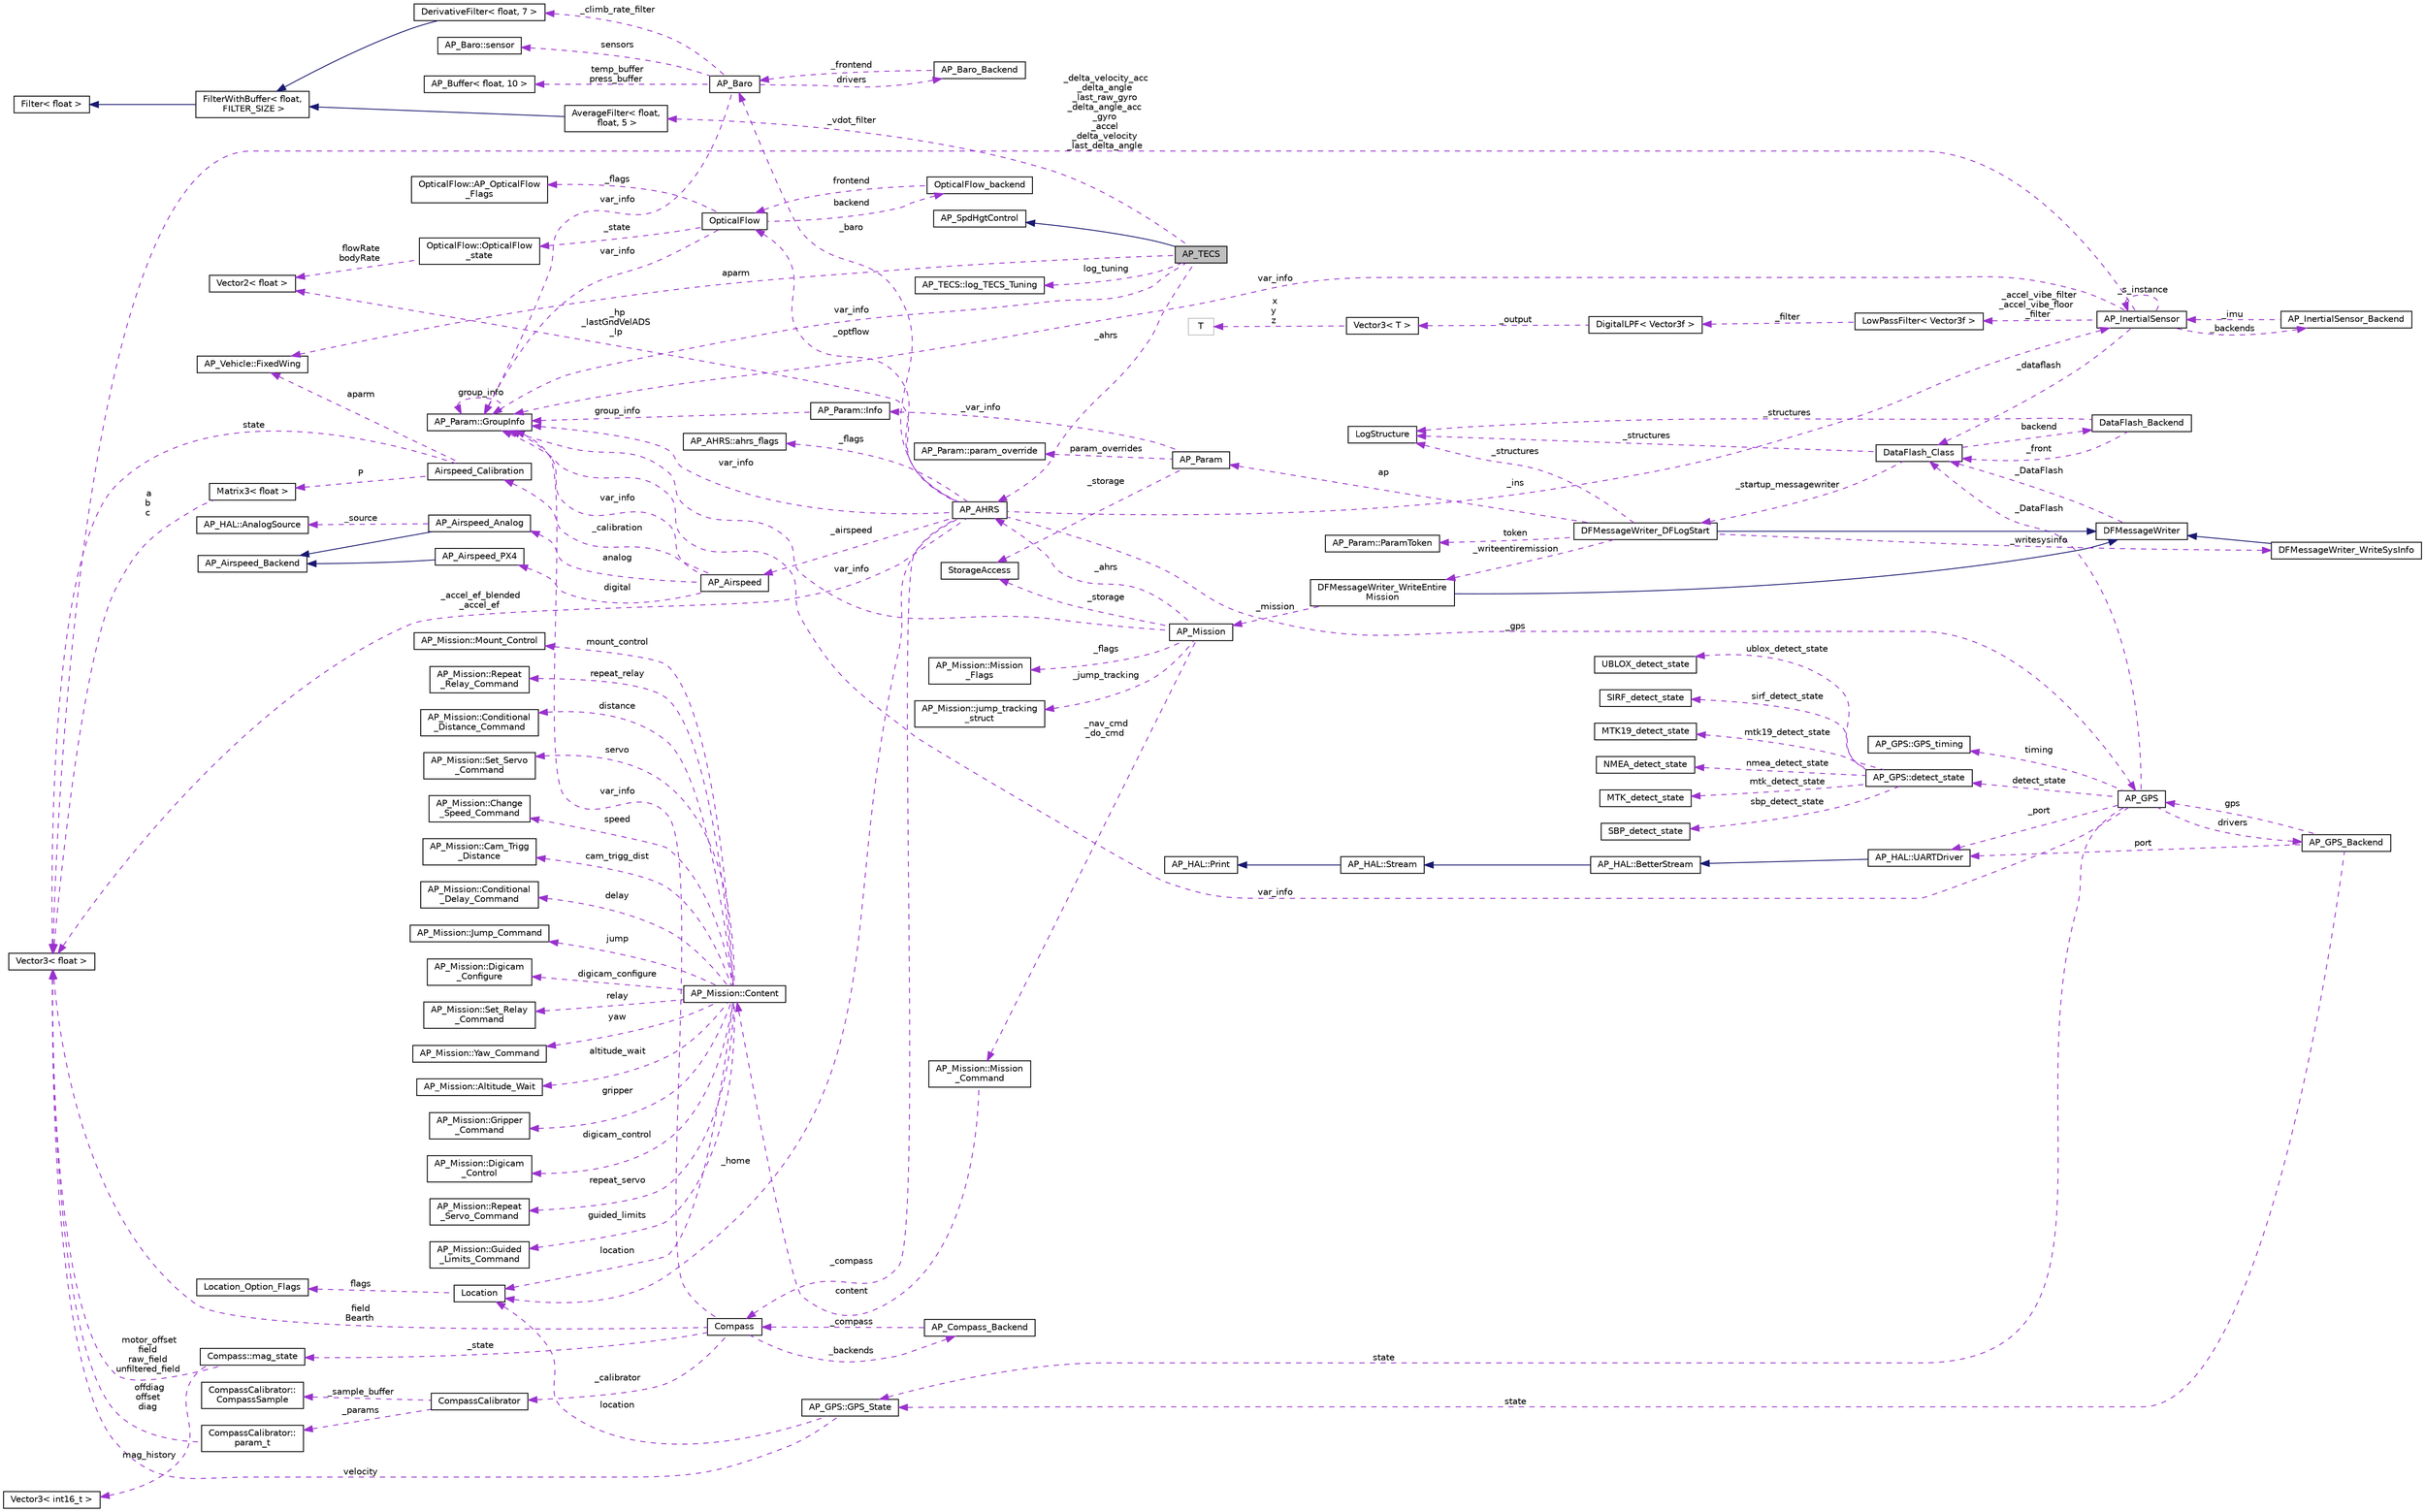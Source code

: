digraph "AP_TECS"
{
 // INTERACTIVE_SVG=YES
  edge [fontname="Helvetica",fontsize="10",labelfontname="Helvetica",labelfontsize="10"];
  node [fontname="Helvetica",fontsize="10",shape=record];
  rankdir="LR";
  Node1 [label="AP_TECS",height=0.2,width=0.4,color="black", fillcolor="grey75", style="filled", fontcolor="black"];
  Node2 -> Node1 [dir="back",color="midnightblue",fontsize="10",style="solid",fontname="Helvetica"];
  Node2 [label="AP_SpdHgtControl",height=0.2,width=0.4,color="black", fillcolor="white", style="filled",URL="$classAP__SpdHgtControl.html"];
  Node3 -> Node1 [dir="back",color="darkorchid3",fontsize="10",style="dashed",label=" log_tuning" ,fontname="Helvetica"];
  Node3 [label="AP_TECS::log_TECS_Tuning",height=0.2,width=0.4,color="black", fillcolor="white", style="filled",URL="$structAP__TECS_1_1log__TECS__Tuning.html"];
  Node4 -> Node1 [dir="back",color="darkorchid3",fontsize="10",style="dashed",label=" _vdot_filter" ,fontname="Helvetica"];
  Node4 [label="AverageFilter\< float,\l float, 5 \>",height=0.2,width=0.4,color="black", fillcolor="white", style="filled",URL="$classAverageFilter.html"];
  Node5 -> Node4 [dir="back",color="midnightblue",fontsize="10",style="solid",fontname="Helvetica"];
  Node5 [label="FilterWithBuffer\< float,\l FILTER_SIZE \>",height=0.2,width=0.4,color="black", fillcolor="white", style="filled",URL="$classFilterWithBuffer.html"];
  Node6 -> Node5 [dir="back",color="midnightblue",fontsize="10",style="solid",fontname="Helvetica"];
  Node6 [label="Filter\< float \>",height=0.2,width=0.4,color="black", fillcolor="white", style="filled",URL="$classFilter.html"];
  Node7 -> Node1 [dir="back",color="darkorchid3",fontsize="10",style="dashed",label=" var_info" ,fontname="Helvetica"];
  Node7 [label="AP_Param::GroupInfo",height=0.2,width=0.4,color="black", fillcolor="white", style="filled",URL="$structAP__Param_1_1GroupInfo.html"];
  Node7 -> Node7 [dir="back",color="darkorchid3",fontsize="10",style="dashed",label=" group_info" ,fontname="Helvetica"];
  Node8 -> Node1 [dir="back",color="darkorchid3",fontsize="10",style="dashed",label=" aparm" ,fontname="Helvetica"];
  Node8 [label="AP_Vehicle::FixedWing",height=0.2,width=0.4,color="black", fillcolor="white", style="filled",URL="$structAP__Vehicle_1_1FixedWing.html"];
  Node9 -> Node1 [dir="back",color="darkorchid3",fontsize="10",style="dashed",label=" _ahrs" ,fontname="Helvetica"];
  Node9 [label="AP_AHRS",height=0.2,width=0.4,color="black", fillcolor="white", style="filled",URL="$classAP__AHRS.html"];
  Node10 -> Node9 [dir="back",color="darkorchid3",fontsize="10",style="dashed",label=" _flags" ,fontname="Helvetica"];
  Node10 [label="AP_AHRS::ahrs_flags",height=0.2,width=0.4,color="black", fillcolor="white", style="filled",URL="$structAP__AHRS_1_1ahrs__flags.html"];
  Node11 -> Node9 [dir="back",color="darkorchid3",fontsize="10",style="dashed",label=" _baro" ,fontname="Helvetica"];
  Node11 [label="AP_Baro",height=0.2,width=0.4,color="black", fillcolor="white", style="filled",URL="$classAP__Baro.html"];
  Node12 -> Node11 [dir="back",color="darkorchid3",fontsize="10",style="dashed",label=" sensors" ,fontname="Helvetica"];
  Node12 [label="AP_Baro::sensor",height=0.2,width=0.4,color="black", fillcolor="white", style="filled",URL="$structAP__Baro_1_1sensor.html"];
  Node13 -> Node11 [dir="back",color="darkorchid3",fontsize="10",style="dashed",label=" temp_buffer\npress_buffer" ,fontname="Helvetica"];
  Node13 [label="AP_Buffer\< float, 10 \>",height=0.2,width=0.4,color="black", fillcolor="white", style="filled",URL="$classAP__Buffer.html"];
  Node14 -> Node11 [dir="back",color="darkorchid3",fontsize="10",style="dashed",label=" _climb_rate_filter" ,fontname="Helvetica"];
  Node14 [label="DerivativeFilter\< float, 7 \>",height=0.2,width=0.4,color="black", fillcolor="white", style="filled",URL="$classDerivativeFilter.html"];
  Node5 -> Node14 [dir="back",color="midnightblue",fontsize="10",style="solid",fontname="Helvetica"];
  Node7 -> Node11 [dir="back",color="darkorchid3",fontsize="10",style="dashed",label=" var_info" ,fontname="Helvetica"];
  Node15 -> Node11 [dir="back",color="darkorchid3",fontsize="10",style="dashed",label=" drivers" ,fontname="Helvetica"];
  Node15 [label="AP_Baro_Backend",height=0.2,width=0.4,color="black", fillcolor="white", style="filled",URL="$classAP__Baro__Backend.html",tooltip="-*- tab-width: 4; Mode: C++; c-basic-offset: 4; indent-tabs-mode: nil -*- "];
  Node11 -> Node15 [dir="back",color="darkorchid3",fontsize="10",style="dashed",label=" _frontend" ,fontname="Helvetica"];
  Node16 -> Node9 [dir="back",color="darkorchid3",fontsize="10",style="dashed",label=" _optflow" ,fontname="Helvetica"];
  Node16 [label="OpticalFlow",height=0.2,width=0.4,color="black", fillcolor="white", style="filled",URL="$classOpticalFlow.html"];
  Node7 -> Node16 [dir="back",color="darkorchid3",fontsize="10",style="dashed",label=" var_info" ,fontname="Helvetica"];
  Node17 -> Node16 [dir="back",color="darkorchid3",fontsize="10",style="dashed",label=" _state" ,fontname="Helvetica"];
  Node17 [label="OpticalFlow::OpticalFlow\l_state",height=0.2,width=0.4,color="black", fillcolor="white", style="filled",URL="$structOpticalFlow_1_1OpticalFlow__state.html"];
  Node18 -> Node17 [dir="back",color="darkorchid3",fontsize="10",style="dashed",label=" flowRate\nbodyRate" ,fontname="Helvetica"];
  Node18 [label="Vector2\< float \>",height=0.2,width=0.4,color="black", fillcolor="white", style="filled",URL="$structVector2.html"];
  Node19 -> Node16 [dir="back",color="darkorchid3",fontsize="10",style="dashed",label=" backend" ,fontname="Helvetica"];
  Node19 [label="OpticalFlow_backend",height=0.2,width=0.4,color="black", fillcolor="white", style="filled",URL="$classOpticalFlow__backend.html"];
  Node16 -> Node19 [dir="back",color="darkorchid3",fontsize="10",style="dashed",label=" frontend" ,fontname="Helvetica"];
  Node20 -> Node16 [dir="back",color="darkorchid3",fontsize="10",style="dashed",label=" _flags" ,fontname="Helvetica"];
  Node20 [label="OpticalFlow::AP_OpticalFlow\l_Flags",height=0.2,width=0.4,color="black", fillcolor="white", style="filled",URL="$structOpticalFlow_1_1AP__OpticalFlow__Flags.html"];
  Node7 -> Node9 [dir="back",color="darkorchid3",fontsize="10",style="dashed",label=" var_info" ,fontname="Helvetica"];
  Node21 -> Node9 [dir="back",color="darkorchid3",fontsize="10",style="dashed",label=" _accel_ef_blended\n_accel_ef" ,fontname="Helvetica"];
  Node21 [label="Vector3\< float \>",height=0.2,width=0.4,color="black", fillcolor="white", style="filled",URL="$classVector3.html"];
  Node22 -> Node9 [dir="back",color="darkorchid3",fontsize="10",style="dashed",label=" _ins" ,fontname="Helvetica"];
  Node22 [label="AP_InertialSensor",height=0.2,width=0.4,color="black", fillcolor="white", style="filled",URL="$classAP__InertialSensor.html"];
  Node23 -> Node22 [dir="back",color="darkorchid3",fontsize="10",style="dashed",label=" _accel_vibe_filter\n_accel_vibe_floor\l_filter" ,fontname="Helvetica"];
  Node23 [label="LowPassFilter\< Vector3f \>",height=0.2,width=0.4,color="black", fillcolor="white", style="filled",URL="$classLowPassFilter.html"];
  Node24 -> Node23 [dir="back",color="darkorchid3",fontsize="10",style="dashed",label=" _filter" ,fontname="Helvetica"];
  Node24 [label="DigitalLPF\< Vector3f \>",height=0.2,width=0.4,color="black", fillcolor="white", style="filled",URL="$classDigitalLPF.html"];
  Node25 -> Node24 [dir="back",color="darkorchid3",fontsize="10",style="dashed",label=" _output" ,fontname="Helvetica"];
  Node25 [label="Vector3\< T \>",height=0.2,width=0.4,color="black", fillcolor="white", style="filled",URL="$classVector3.html"];
  Node26 -> Node25 [dir="back",color="darkorchid3",fontsize="10",style="dashed",label=" x\ny\nz" ,fontname="Helvetica"];
  Node26 [label="T",height=0.2,width=0.4,color="grey75", fillcolor="white", style="filled"];
  Node27 -> Node22 [dir="back",color="darkorchid3",fontsize="10",style="dashed",label=" _backends" ,fontname="Helvetica"];
  Node27 [label="AP_InertialSensor_Backend",height=0.2,width=0.4,color="black", fillcolor="white", style="filled",URL="$classAP__InertialSensor__Backend.html"];
  Node22 -> Node27 [dir="back",color="darkorchid3",fontsize="10",style="dashed",label=" _imu" ,fontname="Helvetica"];
  Node28 -> Node22 [dir="back",color="darkorchid3",fontsize="10",style="dashed",label=" _dataflash" ,fontname="Helvetica"];
  Node28 [label="DataFlash_Class",height=0.2,width=0.4,color="black", fillcolor="white", style="filled",URL="$classDataFlash__Class.html"];
  Node29 -> Node28 [dir="back",color="darkorchid3",fontsize="10",style="dashed",label=" _structures" ,fontname="Helvetica"];
  Node29 [label="LogStructure",height=0.2,width=0.4,color="black", fillcolor="white", style="filled",URL="$structLogStructure.html"];
  Node30 -> Node28 [dir="back",color="darkorchid3",fontsize="10",style="dashed",label=" backend" ,fontname="Helvetica"];
  Node30 [label="DataFlash_Backend",height=0.2,width=0.4,color="black", fillcolor="white", style="filled",URL="$classDataFlash__Backend.html"];
  Node29 -> Node30 [dir="back",color="darkorchid3",fontsize="10",style="dashed",label=" _structures" ,fontname="Helvetica"];
  Node28 -> Node30 [dir="back",color="darkorchid3",fontsize="10",style="dashed",label=" _front" ,fontname="Helvetica"];
  Node31 -> Node28 [dir="back",color="darkorchid3",fontsize="10",style="dashed",label=" _startup_messagewriter" ,fontname="Helvetica"];
  Node31 [label="DFMessageWriter_DFLogStart",height=0.2,width=0.4,color="black", fillcolor="white", style="filled",URL="$classDFMessageWriter__DFLogStart.html"];
  Node32 -> Node31 [dir="back",color="midnightblue",fontsize="10",style="solid",fontname="Helvetica"];
  Node32 [label="DFMessageWriter",height=0.2,width=0.4,color="black", fillcolor="white", style="filled",URL="$classDFMessageWriter.html"];
  Node28 -> Node32 [dir="back",color="darkorchid3",fontsize="10",style="dashed",label=" _DataFlash" ,fontname="Helvetica"];
  Node33 -> Node31 [dir="back",color="darkorchid3",fontsize="10",style="dashed",label=" _writeentiremission" ,fontname="Helvetica"];
  Node33 [label="DFMessageWriter_WriteEntire\lMission",height=0.2,width=0.4,color="black", fillcolor="white", style="filled",URL="$classDFMessageWriter__WriteEntireMission.html"];
  Node32 -> Node33 [dir="back",color="midnightblue",fontsize="10",style="solid",fontname="Helvetica"];
  Node34 -> Node33 [dir="back",color="darkorchid3",fontsize="10",style="dashed",label=" _mission" ,fontname="Helvetica"];
  Node34 [label="AP_Mission",height=0.2,width=0.4,color="black", fillcolor="white", style="filled",URL="$classAP__Mission.html",tooltip="Object managing Mission. "];
  Node35 -> Node34 [dir="back",color="darkorchid3",fontsize="10",style="dashed",label=" _storage" ,fontname="Helvetica"];
  Node35 [label="StorageAccess",height=0.2,width=0.4,color="black", fillcolor="white", style="filled",URL="$classStorageAccess.html"];
  Node36 -> Node34 [dir="back",color="darkorchid3",fontsize="10",style="dashed",label=" _nav_cmd\n_do_cmd" ,fontname="Helvetica"];
  Node36 [label="AP_Mission::Mission\l_Command",height=0.2,width=0.4,color="black", fillcolor="white", style="filled",URL="$structAP__Mission_1_1Mission__Command.html"];
  Node37 -> Node36 [dir="back",color="darkorchid3",fontsize="10",style="dashed",label=" content" ,fontname="Helvetica"];
  Node37 [label="AP_Mission::Content",height=0.2,width=0.4,color="black", fillcolor="white", style="filled",URL="$unionAP__Mission_1_1Content.html"];
  Node38 -> Node37 [dir="back",color="darkorchid3",fontsize="10",style="dashed",label=" guided_limits" ,fontname="Helvetica"];
  Node38 [label="AP_Mission::Guided\l_Limits_Command",height=0.2,width=0.4,color="black", fillcolor="white", style="filled",URL="$structAP__Mission_1_1Guided__Limits__Command.html"];
  Node39 -> Node37 [dir="back",color="darkorchid3",fontsize="10",style="dashed",label=" mount_control" ,fontname="Helvetica"];
  Node39 [label="AP_Mission::Mount_Control",height=0.2,width=0.4,color="black", fillcolor="white", style="filled",URL="$structAP__Mission_1_1Mount__Control.html"];
  Node40 -> Node37 [dir="back",color="darkorchid3",fontsize="10",style="dashed",label=" repeat_relay" ,fontname="Helvetica"];
  Node40 [label="AP_Mission::Repeat\l_Relay_Command",height=0.2,width=0.4,color="black", fillcolor="white", style="filled",URL="$structAP__Mission_1_1Repeat__Relay__Command.html"];
  Node41 -> Node37 [dir="back",color="darkorchid3",fontsize="10",style="dashed",label=" distance" ,fontname="Helvetica"];
  Node41 [label="AP_Mission::Conditional\l_Distance_Command",height=0.2,width=0.4,color="black", fillcolor="white", style="filled",URL="$structAP__Mission_1_1Conditional__Distance__Command.html"];
  Node42 -> Node37 [dir="back",color="darkorchid3",fontsize="10",style="dashed",label=" servo" ,fontname="Helvetica"];
  Node42 [label="AP_Mission::Set_Servo\l_Command",height=0.2,width=0.4,color="black", fillcolor="white", style="filled",URL="$structAP__Mission_1_1Set__Servo__Command.html"];
  Node43 -> Node37 [dir="back",color="darkorchid3",fontsize="10",style="dashed",label=" speed" ,fontname="Helvetica"];
  Node43 [label="AP_Mission::Change\l_Speed_Command",height=0.2,width=0.4,color="black", fillcolor="white", style="filled",URL="$structAP__Mission_1_1Change__Speed__Command.html"];
  Node44 -> Node37 [dir="back",color="darkorchid3",fontsize="10",style="dashed",label=" cam_trigg_dist" ,fontname="Helvetica"];
  Node44 [label="AP_Mission::Cam_Trigg\l_Distance",height=0.2,width=0.4,color="black", fillcolor="white", style="filled",URL="$structAP__Mission_1_1Cam__Trigg__Distance.html"];
  Node45 -> Node37 [dir="back",color="darkorchid3",fontsize="10",style="dashed",label=" delay" ,fontname="Helvetica"];
  Node45 [label="AP_Mission::Conditional\l_Delay_Command",height=0.2,width=0.4,color="black", fillcolor="white", style="filled",URL="$structAP__Mission_1_1Conditional__Delay__Command.html"];
  Node46 -> Node37 [dir="back",color="darkorchid3",fontsize="10",style="dashed",label=" jump" ,fontname="Helvetica"];
  Node46 [label="AP_Mission::Jump_Command",height=0.2,width=0.4,color="black", fillcolor="white", style="filled",URL="$structAP__Mission_1_1Jump__Command.html"];
  Node47 -> Node37 [dir="back",color="darkorchid3",fontsize="10",style="dashed",label=" location" ,fontname="Helvetica"];
  Node47 [label="Location",height=0.2,width=0.4,color="black", fillcolor="white", style="filled",URL="$structLocation.html"];
  Node48 -> Node47 [dir="back",color="darkorchid3",fontsize="10",style="dashed",label=" flags" ,fontname="Helvetica"];
  Node48 [label="Location_Option_Flags",height=0.2,width=0.4,color="black", fillcolor="white", style="filled",URL="$structLocation__Option__Flags.html"];
  Node49 -> Node37 [dir="back",color="darkorchid3",fontsize="10",style="dashed",label=" digicam_configure" ,fontname="Helvetica"];
  Node49 [label="AP_Mission::Digicam\l_Configure",height=0.2,width=0.4,color="black", fillcolor="white", style="filled",URL="$structAP__Mission_1_1Digicam__Configure.html"];
  Node50 -> Node37 [dir="back",color="darkorchid3",fontsize="10",style="dashed",label=" relay" ,fontname="Helvetica"];
  Node50 [label="AP_Mission::Set_Relay\l_Command",height=0.2,width=0.4,color="black", fillcolor="white", style="filled",URL="$structAP__Mission_1_1Set__Relay__Command.html"];
  Node51 -> Node37 [dir="back",color="darkorchid3",fontsize="10",style="dashed",label=" yaw" ,fontname="Helvetica"];
  Node51 [label="AP_Mission::Yaw_Command",height=0.2,width=0.4,color="black", fillcolor="white", style="filled",URL="$structAP__Mission_1_1Yaw__Command.html"];
  Node52 -> Node37 [dir="back",color="darkorchid3",fontsize="10",style="dashed",label=" altitude_wait" ,fontname="Helvetica"];
  Node52 [label="AP_Mission::Altitude_Wait",height=0.2,width=0.4,color="black", fillcolor="white", style="filled",URL="$structAP__Mission_1_1Altitude__Wait.html"];
  Node53 -> Node37 [dir="back",color="darkorchid3",fontsize="10",style="dashed",label=" gripper" ,fontname="Helvetica"];
  Node53 [label="AP_Mission::Gripper\l_Command",height=0.2,width=0.4,color="black", fillcolor="white", style="filled",URL="$structAP__Mission_1_1Gripper__Command.html"];
  Node54 -> Node37 [dir="back",color="darkorchid3",fontsize="10",style="dashed",label=" digicam_control" ,fontname="Helvetica"];
  Node54 [label="AP_Mission::Digicam\l_Control",height=0.2,width=0.4,color="black", fillcolor="white", style="filled",URL="$structAP__Mission_1_1Digicam__Control.html"];
  Node55 -> Node37 [dir="back",color="darkorchid3",fontsize="10",style="dashed",label=" repeat_servo" ,fontname="Helvetica"];
  Node55 [label="AP_Mission::Repeat\l_Servo_Command",height=0.2,width=0.4,color="black", fillcolor="white", style="filled",URL="$structAP__Mission_1_1Repeat__Servo__Command.html"];
  Node7 -> Node34 [dir="back",color="darkorchid3",fontsize="10",style="dashed",label=" var_info" ,fontname="Helvetica"];
  Node56 -> Node34 [dir="back",color="darkorchid3",fontsize="10",style="dashed",label=" _flags" ,fontname="Helvetica"];
  Node56 [label="AP_Mission::Mission\l_Flags",height=0.2,width=0.4,color="black", fillcolor="white", style="filled",URL="$structAP__Mission_1_1Mission__Flags.html"];
  Node9 -> Node34 [dir="back",color="darkorchid3",fontsize="10",style="dashed",label=" _ahrs" ,fontname="Helvetica"];
  Node57 -> Node34 [dir="back",color="darkorchid3",fontsize="10",style="dashed",label=" _jump_tracking" ,fontname="Helvetica"];
  Node57 [label="AP_Mission::jump_tracking\l_struct",height=0.2,width=0.4,color="black", fillcolor="white", style="filled",URL="$structAP__Mission_1_1jump__tracking__struct.html"];
  Node58 -> Node31 [dir="back",color="darkorchid3",fontsize="10",style="dashed",label=" _writesysinfo" ,fontname="Helvetica"];
  Node58 [label="DFMessageWriter_WriteSysInfo",height=0.2,width=0.4,color="black", fillcolor="white", style="filled",URL="$classDFMessageWriter__WriteSysInfo.html"];
  Node32 -> Node58 [dir="back",color="midnightblue",fontsize="10",style="solid",fontname="Helvetica"];
  Node59 -> Node31 [dir="back",color="darkorchid3",fontsize="10",style="dashed",label=" token" ,fontname="Helvetica"];
  Node59 [label="AP_Param::ParamToken",height=0.2,width=0.4,color="black", fillcolor="white", style="filled",URL="$structAP__Param_1_1ParamToken.html"];
  Node29 -> Node31 [dir="back",color="darkorchid3",fontsize="10",style="dashed",label=" _structures" ,fontname="Helvetica"];
  Node60 -> Node31 [dir="back",color="darkorchid3",fontsize="10",style="dashed",label=" ap" ,fontname="Helvetica"];
  Node60 [label="AP_Param",height=0.2,width=0.4,color="black", fillcolor="white", style="filled",URL="$classAP__Param.html"];
  Node35 -> Node60 [dir="back",color="darkorchid3",fontsize="10",style="dashed",label=" _storage" ,fontname="Helvetica"];
  Node61 -> Node60 [dir="back",color="darkorchid3",fontsize="10",style="dashed",label=" _var_info" ,fontname="Helvetica"];
  Node61 [label="AP_Param::Info",height=0.2,width=0.4,color="black", fillcolor="white", style="filled",URL="$structAP__Param_1_1Info.html"];
  Node7 -> Node61 [dir="back",color="darkorchid3",fontsize="10",style="dashed",label=" group_info" ,fontname="Helvetica"];
  Node62 -> Node60 [dir="back",color="darkorchid3",fontsize="10",style="dashed",label=" param_overrides" ,fontname="Helvetica"];
  Node62 [label="AP_Param::param_override",height=0.2,width=0.4,color="black", fillcolor="white", style="filled",URL="$structAP__Param_1_1param__override.html"];
  Node7 -> Node22 [dir="back",color="darkorchid3",fontsize="10",style="dashed",label=" var_info" ,fontname="Helvetica"];
  Node22 -> Node22 [dir="back",color="darkorchid3",fontsize="10",style="dashed",label=" _s_instance" ,fontname="Helvetica"];
  Node21 -> Node22 [dir="back",color="darkorchid3",fontsize="10",style="dashed",label=" _delta_velocity_acc\n_delta_angle\n_last_raw_gyro\n_delta_angle_acc\n_gyro\n_accel\n_delta_velocity\n_last_delta_angle" ,fontname="Helvetica"];
  Node63 -> Node9 [dir="back",color="darkorchid3",fontsize="10",style="dashed",label=" _airspeed" ,fontname="Helvetica"];
  Node63 [label="AP_Airspeed",height=0.2,width=0.4,color="black", fillcolor="white", style="filled",URL="$classAP__Airspeed.html"];
  Node64 -> Node63 [dir="back",color="darkorchid3",fontsize="10",style="dashed",label=" analog" ,fontname="Helvetica"];
  Node64 [label="AP_Airspeed_Analog",height=0.2,width=0.4,color="black", fillcolor="white", style="filled",URL="$classAP__Airspeed__Analog.html",tooltip="-*- tab-width: 4; Mode: C++; c-basic-offset: 4; indent-tabs-mode: nil -*- "];
  Node65 -> Node64 [dir="back",color="midnightblue",fontsize="10",style="solid",fontname="Helvetica"];
  Node65 [label="AP_Airspeed_Backend",height=0.2,width=0.4,color="black", fillcolor="white", style="filled",URL="$classAP__Airspeed__Backend.html",tooltip="-*- tab-width: 4; Mode: C++; c-basic-offset: 4; indent-tabs-mode: nil -*- "];
  Node66 -> Node64 [dir="back",color="darkorchid3",fontsize="10",style="dashed",label=" _source" ,fontname="Helvetica"];
  Node66 [label="AP_HAL::AnalogSource",height=0.2,width=0.4,color="black", fillcolor="white", style="filled",URL="$classAP__HAL_1_1AnalogSource.html"];
  Node7 -> Node63 [dir="back",color="darkorchid3",fontsize="10",style="dashed",label=" var_info" ,fontname="Helvetica"];
  Node67 -> Node63 [dir="back",color="darkorchid3",fontsize="10",style="dashed",label=" digital" ,fontname="Helvetica"];
  Node67 [label="AP_Airspeed_PX4",height=0.2,width=0.4,color="black", fillcolor="white", style="filled",URL="$classAP__Airspeed__PX4.html",tooltip="-*- tab-width: 4; Mode: C++; c-basic-offset: 4; indent-tabs-mode: nil -*- "];
  Node65 -> Node67 [dir="back",color="midnightblue",fontsize="10",style="solid",fontname="Helvetica"];
  Node68 -> Node63 [dir="back",color="darkorchid3",fontsize="10",style="dashed",label=" _calibration" ,fontname="Helvetica"];
  Node68 [label="Airspeed_Calibration",height=0.2,width=0.4,color="black", fillcolor="white", style="filled",URL="$classAirspeed__Calibration.html",tooltip="-*- tab-width: 4; Mode: C++; c-basic-offset: 4; indent-tabs-mode: nil -*- "];
  Node69 -> Node68 [dir="back",color="darkorchid3",fontsize="10",style="dashed",label=" P" ,fontname="Helvetica"];
  Node69 [label="Matrix3\< float \>",height=0.2,width=0.4,color="black", fillcolor="white", style="filled",URL="$classMatrix3.html"];
  Node21 -> Node69 [dir="back",color="darkorchid3",fontsize="10",style="dashed",label=" a\nb\nc" ,fontname="Helvetica"];
  Node21 -> Node68 [dir="back",color="darkorchid3",fontsize="10",style="dashed",label=" state" ,fontname="Helvetica"];
  Node8 -> Node68 [dir="back",color="darkorchid3",fontsize="10",style="dashed",label=" aparm" ,fontname="Helvetica"];
  Node18 -> Node9 [dir="back",color="darkorchid3",fontsize="10",style="dashed",label=" _hp\n_lastGndVelADS\n_lp" ,fontname="Helvetica"];
  Node70 -> Node9 [dir="back",color="darkorchid3",fontsize="10",style="dashed",label=" _gps" ,fontname="Helvetica"];
  Node70 [label="AP_GPS",height=0.2,width=0.4,color="black", fillcolor="white", style="filled",URL="$classAP__GPS.html"];
  Node71 -> Node70 [dir="back",color="darkorchid3",fontsize="10",style="dashed",label=" detect_state" ,fontname="Helvetica"];
  Node71 [label="AP_GPS::detect_state",height=0.2,width=0.4,color="black", fillcolor="white", style="filled",URL="$structAP__GPS_1_1detect__state.html"];
  Node72 -> Node71 [dir="back",color="darkorchid3",fontsize="10",style="dashed",label=" sbp_detect_state" ,fontname="Helvetica"];
  Node72 [label="SBP_detect_state",height=0.2,width=0.4,color="black", fillcolor="white", style="filled",URL="$structSBP__detect__state.html"];
  Node73 -> Node71 [dir="back",color="darkorchid3",fontsize="10",style="dashed",label=" ublox_detect_state" ,fontname="Helvetica"];
  Node73 [label="UBLOX_detect_state",height=0.2,width=0.4,color="black", fillcolor="white", style="filled",URL="$structUBLOX__detect__state.html"];
  Node74 -> Node71 [dir="back",color="darkorchid3",fontsize="10",style="dashed",label=" sirf_detect_state" ,fontname="Helvetica"];
  Node74 [label="SIRF_detect_state",height=0.2,width=0.4,color="black", fillcolor="white", style="filled",URL="$structSIRF__detect__state.html"];
  Node75 -> Node71 [dir="back",color="darkorchid3",fontsize="10",style="dashed",label=" mtk19_detect_state" ,fontname="Helvetica"];
  Node75 [label="MTK19_detect_state",height=0.2,width=0.4,color="black", fillcolor="white", style="filled",URL="$structMTK19__detect__state.html"];
  Node76 -> Node71 [dir="back",color="darkorchid3",fontsize="10",style="dashed",label=" nmea_detect_state" ,fontname="Helvetica"];
  Node76 [label="NMEA_detect_state",height=0.2,width=0.4,color="black", fillcolor="white", style="filled",URL="$structNMEA__detect__state.html"];
  Node77 -> Node71 [dir="back",color="darkorchid3",fontsize="10",style="dashed",label=" mtk_detect_state" ,fontname="Helvetica"];
  Node77 [label="MTK_detect_state",height=0.2,width=0.4,color="black", fillcolor="white", style="filled",URL="$structMTK__detect__state.html"];
  Node78 -> Node70 [dir="back",color="darkorchid3",fontsize="10",style="dashed",label=" timing" ,fontname="Helvetica"];
  Node78 [label="AP_GPS::GPS_timing",height=0.2,width=0.4,color="black", fillcolor="white", style="filled",URL="$structAP__GPS_1_1GPS__timing.html"];
  Node79 -> Node70 [dir="back",color="darkorchid3",fontsize="10",style="dashed",label=" drivers" ,fontname="Helvetica"];
  Node79 [label="AP_GPS_Backend",height=0.2,width=0.4,color="black", fillcolor="white", style="filled",URL="$classAP__GPS__Backend.html"];
  Node80 -> Node79 [dir="back",color="darkorchid3",fontsize="10",style="dashed",label=" port" ,fontname="Helvetica"];
  Node80 [label="AP_HAL::UARTDriver",height=0.2,width=0.4,color="black", fillcolor="white", style="filled",URL="$classAP__HAL_1_1UARTDriver.html"];
  Node81 -> Node80 [dir="back",color="midnightblue",fontsize="10",style="solid",fontname="Helvetica"];
  Node81 [label="AP_HAL::BetterStream",height=0.2,width=0.4,color="black", fillcolor="white", style="filled",URL="$classAP__HAL_1_1BetterStream.html"];
  Node82 -> Node81 [dir="back",color="midnightblue",fontsize="10",style="solid",fontname="Helvetica"];
  Node82 [label="AP_HAL::Stream",height=0.2,width=0.4,color="black", fillcolor="white", style="filled",URL="$classAP__HAL_1_1Stream.html"];
  Node83 -> Node82 [dir="back",color="midnightblue",fontsize="10",style="solid",fontname="Helvetica"];
  Node83 [label="AP_HAL::Print",height=0.2,width=0.4,color="black", fillcolor="white", style="filled",URL="$classAP__HAL_1_1Print.html"];
  Node70 -> Node79 [dir="back",color="darkorchid3",fontsize="10",style="dashed",label=" gps" ,fontname="Helvetica"];
  Node84 -> Node79 [dir="back",color="darkorchid3",fontsize="10",style="dashed",label=" state" ,fontname="Helvetica"];
  Node84 [label="AP_GPS::GPS_State",height=0.2,width=0.4,color="black", fillcolor="white", style="filled",URL="$structAP__GPS_1_1GPS__State.html"];
  Node21 -> Node84 [dir="back",color="darkorchid3",fontsize="10",style="dashed",label=" velocity" ,fontname="Helvetica"];
  Node47 -> Node84 [dir="back",color="darkorchid3",fontsize="10",style="dashed",label=" location" ,fontname="Helvetica"];
  Node28 -> Node70 [dir="back",color="darkorchid3",fontsize="10",style="dashed",label=" _DataFlash" ,fontname="Helvetica"];
  Node80 -> Node70 [dir="back",color="darkorchid3",fontsize="10",style="dashed",label=" _port" ,fontname="Helvetica"];
  Node7 -> Node70 [dir="back",color="darkorchid3",fontsize="10",style="dashed",label=" var_info" ,fontname="Helvetica"];
  Node84 -> Node70 [dir="back",color="darkorchid3",fontsize="10",style="dashed",label=" state" ,fontname="Helvetica"];
  Node47 -> Node9 [dir="back",color="darkorchid3",fontsize="10",style="dashed",label=" _home" ,fontname="Helvetica"];
  Node85 -> Node9 [dir="back",color="darkorchid3",fontsize="10",style="dashed",label=" _compass" ,fontname="Helvetica"];
  Node85 [label="Compass",height=0.2,width=0.4,color="black", fillcolor="white", style="filled",URL="$classCompass.html"];
  Node7 -> Node85 [dir="back",color="darkorchid3",fontsize="10",style="dashed",label=" var_info" ,fontname="Helvetica"];
  Node21 -> Node85 [dir="back",color="darkorchid3",fontsize="10",style="dashed",label=" field\nBearth" ,fontname="Helvetica"];
  Node86 -> Node85 [dir="back",color="darkorchid3",fontsize="10",style="dashed",label=" _calibrator" ,fontname="Helvetica"];
  Node86 [label="CompassCalibrator",height=0.2,width=0.4,color="black", fillcolor="white", style="filled",URL="$classCompassCalibrator.html"];
  Node87 -> Node86 [dir="back",color="darkorchid3",fontsize="10",style="dashed",label=" _params" ,fontname="Helvetica"];
  Node87 [label="CompassCalibrator::\lparam_t",height=0.2,width=0.4,color="black", fillcolor="white", style="filled",URL="$classCompassCalibrator_1_1param__t.html"];
  Node21 -> Node87 [dir="back",color="darkorchid3",fontsize="10",style="dashed",label=" offdiag\noffset\ndiag" ,fontname="Helvetica"];
  Node88 -> Node86 [dir="back",color="darkorchid3",fontsize="10",style="dashed",label=" _sample_buffer" ,fontname="Helvetica"];
  Node88 [label="CompassCalibrator::\lCompassSample",height=0.2,width=0.4,color="black", fillcolor="white", style="filled",URL="$classCompassCalibrator_1_1CompassSample.html"];
  Node89 -> Node85 [dir="back",color="darkorchid3",fontsize="10",style="dashed",label=" _backends" ,fontname="Helvetica"];
  Node89 [label="AP_Compass_Backend",height=0.2,width=0.4,color="black", fillcolor="white", style="filled",URL="$classAP__Compass__Backend.html"];
  Node85 -> Node89 [dir="back",color="darkorchid3",fontsize="10",style="dashed",label=" _compass" ,fontname="Helvetica"];
  Node90 -> Node85 [dir="back",color="darkorchid3",fontsize="10",style="dashed",label=" _state" ,fontname="Helvetica"];
  Node90 [label="Compass::mag_state",height=0.2,width=0.4,color="black", fillcolor="white", style="filled",URL="$structCompass_1_1mag__state.html"];
  Node21 -> Node90 [dir="back",color="darkorchid3",fontsize="10",style="dashed",label=" motor_offset\nfield\nraw_field\nunfiltered_field" ,fontname="Helvetica"];
  Node91 -> Node90 [dir="back",color="darkorchid3",fontsize="10",style="dashed",label=" mag_history" ,fontname="Helvetica"];
  Node91 [label="Vector3\< int16_t \>",height=0.2,width=0.4,color="black", fillcolor="white", style="filled",URL="$classVector3.html"];
}
